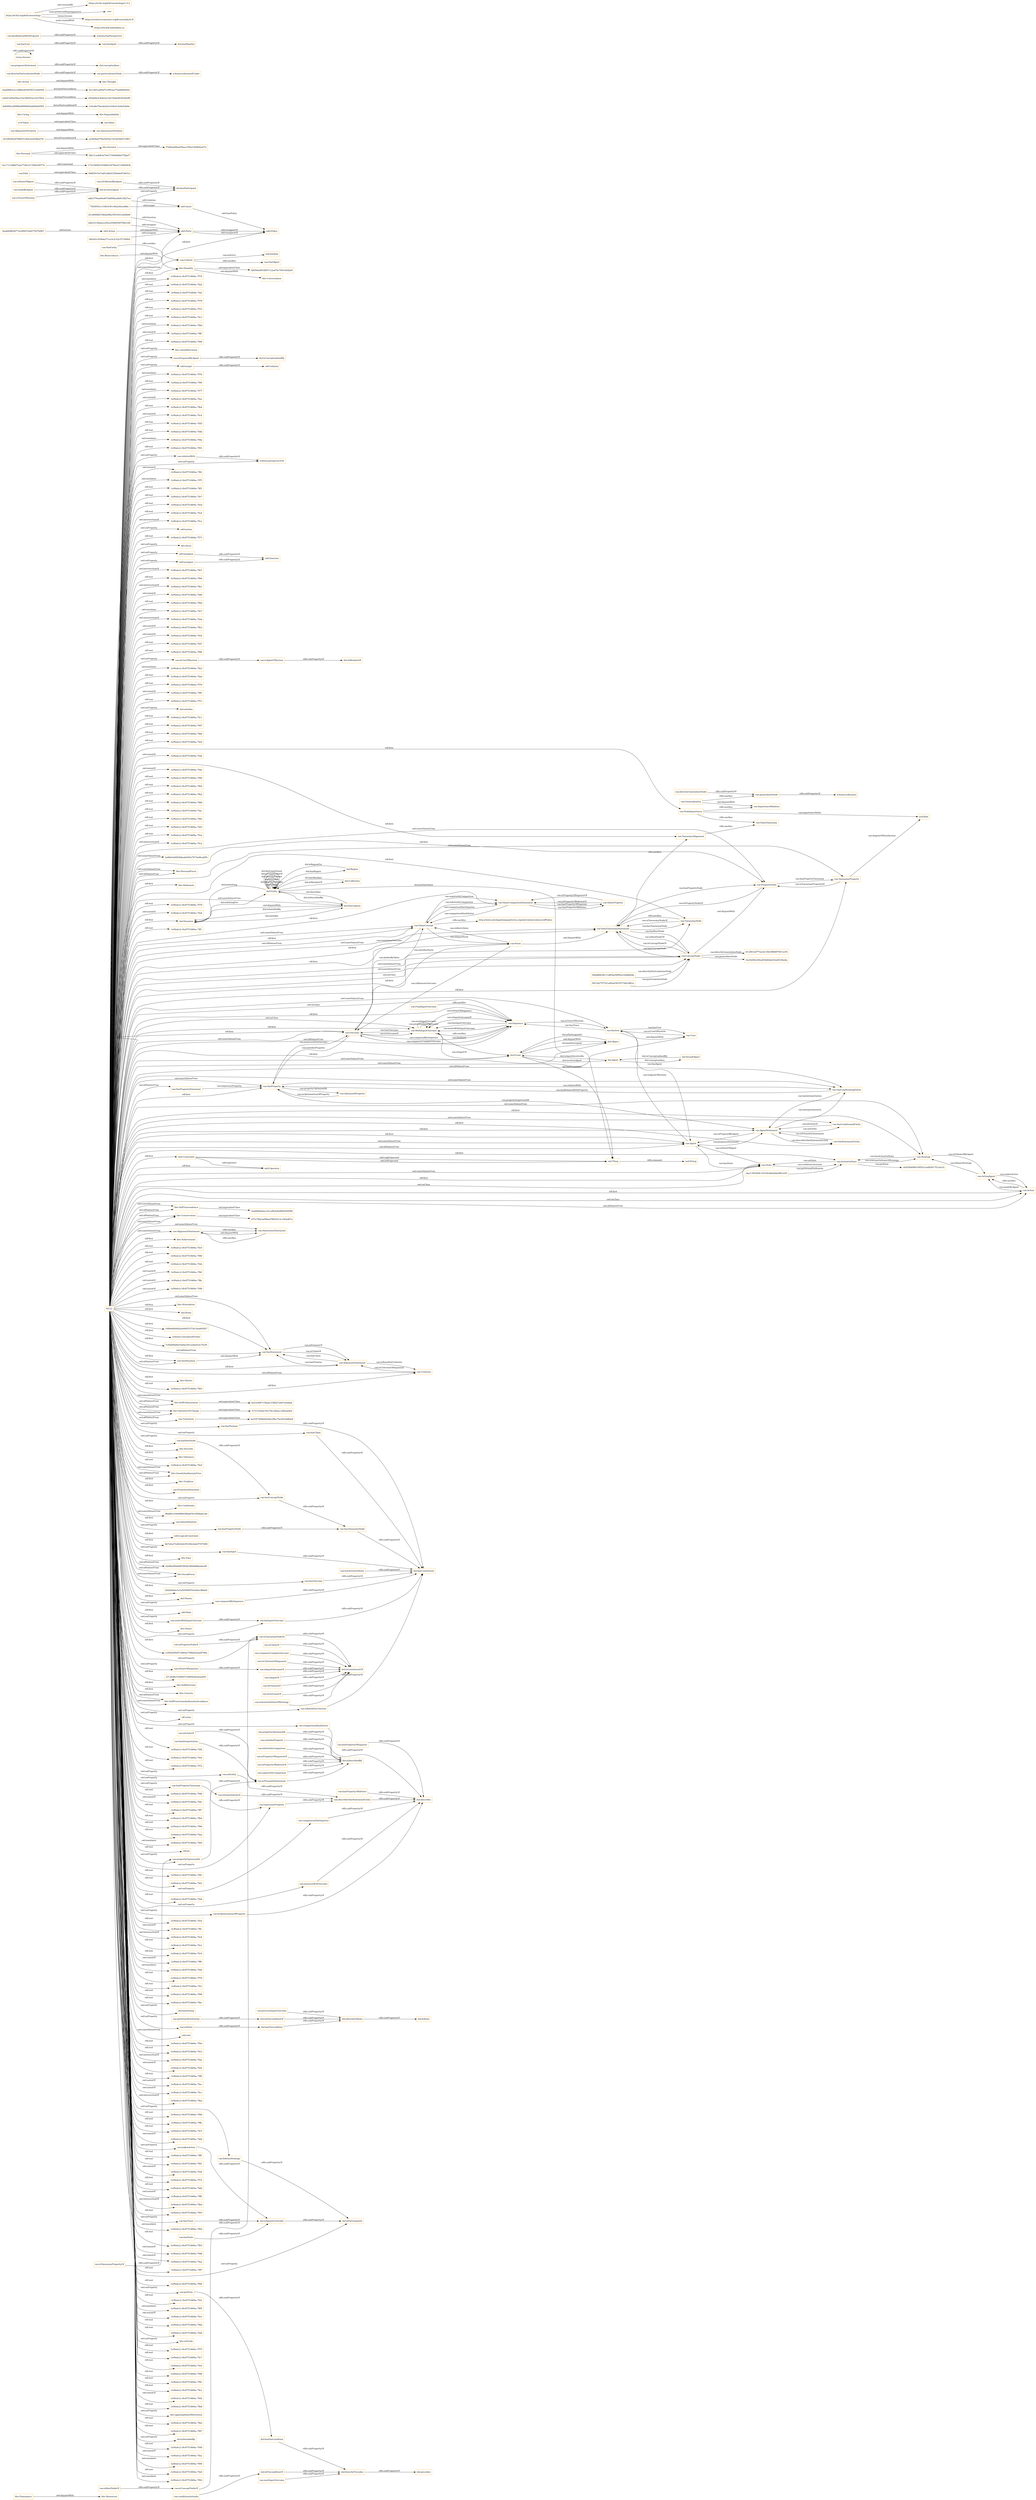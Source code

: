 digraph ar2dtool_diagram { 
rankdir=LR;
size="1501"
node [shape = rectangle, color="orange"]; "bhv:Dominance" "dul:Situation" "odrl:Action" "vae:Path" "3a9b43e8493bbede945a7673e48ca856" "3a117c1d8b07a2e77db141706b30077b" "bhv:PersonalFocus" "bhv:Hedonism" "bhv:Societal" "vae:NodeImportance" "c6108540e97f6b9314bfe5a4598e47fc" "bhv:Universalism" "vae:AwarenessSituation" "ee5858a07f0e5f25ec7d1b03b6515f65" "vae:Value" "bhv:Achievement" "d1cd91eef77ea3213bb388d87401ce54" "odrl:Policy" "bhv:Stimulation" "dul:Norm" "vae:AlignmentSituation" "odrl:Operator" "f2b11ca4d63a7e6c7184dfd6fa752bd7" "vae:VaeProperty" "bhv:SelfTrascendence" "vae:Outcome" "c448edfa04b2ae0445337dc1baa602b7" "schema:ConceptualFrame" "vae:VaeEntity" "vae:MultiInputOutcome" "7cf5d95b681926bc591229a933c75cf9" "bhv:Conservation" "vae:AlignmentStatement" "bhv:Dependability" "dul:SocialObject" "bhv:Caring" "8a8489c2499ffa0899bf0d2d692b9505" "odrl:Asset" "f205d4a8934f07c12a470c7001d5d2e0" "bhv:Nature" "vae:Generalization" "90a886636c11d85ba59f95a1b9df60db" "vae:Context" "vae:ActionOnState" "vae:VaeStatement" "vae:TaxonomyProperty" "daa135fc604c193c9cb8e626a0f61d30" "bhv:Security" "vae:ConceptNode" "dul:Object" "bhv:Tolerance" "vae:System" "adbc579aa94e6674d006ae4b812827ea" "bhv:Humility" "odrl:Party" "569f3915e7adf126bd3350a6e87d031e" "vae:Norm" "bhv:GrowthAndAnxietyFree" "vae:User" "173c30094183666c5470bc611966683b" "vae:Sequence" "b4d43200ef56a216c580452e1b27f9cd" "vae:AgentStatement" "vae:VaeConditionedEntity" "d45b68e43bb02a32b74d6ef838394dfb" "bhv:Tradition" "dul:Event" "vae:PromotionDemotion" "dul:Agent" "fa21873696d9246a39bc70a5919d8be8" "0ea669802677ac00947ebf27547f2467" "vae:ValueTaxonomyStatement" "vae:TaxonomyAlignment" "581542757521a85a03910573df1df61e" "bhv:SelfEnhancement" "vae:Strategy" "vae:Agent" "bhv:Benevolence" "vae:FinalInputOutcome" "vae:VaeSituation" "bhv:Conformity" "vae:Action" "bhv:Resources" "dul:Collection" "86d80c1044988038fabf341d56bab1dd" "vae:AwarenessStatement" "vae:ValueDefinition" "bhv:OpennessToChange" "5e1c6f1a2f02f7e3993a275e008b092e" "e57e7fbb3a09bed7fb935c3c1002d67a" "vae:ActingAgent" "6e53c8f47156a6c33f6f27a907a028a6" "odrl:LogicalConstraint" "4aa689b3ce12888c6b5655b7ccb495f4" "vae:ValueConcept" "34d3d1c039ab271ca3c2c52c57c5bf44" "vae:PropertyNode" "vae:ValueProperty" "4b7a5a37e463e9c95109c4da97557698" "vae:ValueComparisonStatement" "vae:VaeStatementEntity" "vae:Criterion" "bhv:Thought" "vae:Transition" "vae:State" "dul:Entity" "bhv:Face" "vae:VaeConditioningEntity" "vae:TaxonomyNode" "d2dfba0f4dbf8390d61869db8ba4ee40" "vae:VaePropertyStatement" "1efca8e7bfcaba5a1d34eb14e8a52b0e" "f7bf6aef06a03fbea195b33b9692e072" "bhv:SocialFocus" "f242b8a6e3e3a50508055c620ec96bdd" "odrl:Constraint" "vae:OptimizedProperty" "dul:Theory" "dul:Region" "dul:Description" "d1cd0068a7dbd208fa3561601a928b8f" "32c9209cd3fee654d0ddc63a4810be6a" "d293315b4ea1ef5a1b506f3097962106" "bhv:Action" "c6205b690b19f503c3adb5617f1cba1b" "7f2f4f45cc318fe5c81cf0a24facd68a" "vcvf:Value" "odrl:Rule" "bhv:Power" "vae:ImportanceRelation" "bhv:Personal" "ccd592950d7c4802e758b0d3aafd798a" "7c7a7d30dc55a74fc30bee128f2a6fa9" "a7c3fef6c53d8447c0fd920dcbeaa091" "3aa606fdabec1b1a482efbd6844d5098" "vae:ArgumentStatement" "bhv:SelfDirection" "bhv:Concern" "bhv:SelfProtectionAndAnxietyAvoidance" ; /*classes style*/
	"bhv:Action" -> "bhv:Thought" [ label = "owl:disjointWith" ];
	"vae:particularizesNode" -> "schema:subsumedUnder" [ label = "rdfs:subPropertyOf" ];
	"vae:hasConceptNode" -> "vae:hasTaxonomyNode" [ label = "rdfs:subPropertyOf" ];
	"vae:ConceptNode" -> "vae:PropertyNode" [ label = "owl:disjointWith" ];
	"vae:isTaxonomyNodeOf" -> "dul:isConstituentOf" [ label = "rdfs:subPropertyOf" ];
	"vae:proposesStatement" -> "dul:conceptualizes" [ label = "rdfs:subPropertyOf" ];
	"vae:previousInputOutcome" -> "dul:directlyFollows" [ label = "rdfs:subPropertyOf" ];
	"vae:hasTaxonomyNode" -> "dul:hasConstituent" [ label = "rdfs:subPropertyOf" ];
	"vae:nextInputOutcome" -> "dul:directlyPrecedes" [ label = "rdfs:subPropertyOf" ];
	"vae:VaeSituation" -> "vae:VaeStatement" [ label = "owl:disjointWith" ];
	"vae:comparisonHasInferior" -> "dul:describes" [ label = "rdfs:subPropertyOf" ];
	"vae:hasTrace" -> "dul:isAgentInvolvedIn" [ label = "rdfs:subPropertyOf" ];
	"vae:Path" -> "569f3915e7adf126bd3350a6e87d031e" [ label = "owl:equivalentClass" ];
	"vae:isInputOf" -> "dul:isConstituentOf" [ label = "rdfs:subPropertyOf" ];
	"dul:involvesAgent" -> "dul:hasParticipant" [ label = "rdfs:subPropertyOf" ];
	"terms:license" -> "terms:license" [ label = "rdfs:subPropertyOf" ];
	"dul:isAgentInvolvedIn" -> "dul:isParticipantIn" [ label = "rdfs:subPropertyOf" ];
	"bhv:SelfTrascendence" -> "3aa606fdabec1b1a482efbd6844d5098" [ label = "owl:equivalentClass" ];
	"vae:describesVaeStatementEntity" -> "dul:describes" [ label = "rdfs:subPropertyOf" ];
	"vae:hasPropertyTaxonomy" -> "vae:expressesProperty" [ label = "rdfs:subPropertyOf" ];
	"dul:Event" -> "dul:Object" [ label = "owl:disjointWith" ];
	"vae:isPremiseOf" -> "dul:isConstituentOf" [ label = "rdfs:subPropertyOf" ];
	"vae:interpretationOn" -> "vae:describesVaeStatementEntity" [ label = "rdfs:subPropertyOf" ];
	"dul:Description" -> "dul:Situation" [ label = "owl:disjointWith" ];
	"odrl:Action" -> "odrl:Party" [ label = "owl:disjointWith" ];
	"vae:madeByAgent" -> "dul:involvesAgent" [ label = "rdfs:subPropertyOf" ];
	"dul:isPreconditionOf" -> "dul:directlyPrecedes" [ label = "rdfs:subPropertyOf" ];
	"vae:isOutcomeOf" -> "dul:isConstituentOf" [ label = "rdfs:subPropertyOf" ];
	"vae:isPresentInStatement" -> "dul:isDescribedBy" [ label = "rdfs:subPropertyOf" ];
	"vae:hasInput" -> "dul:hasConstituent" [ label = "rdfs:subPropertyOf" ];
	"bhv:Personal" -> "bhv:Societal" [ label = "owl:disjointWith" ];
	"bhv:Personal" -> "f2b11ca4d63a7e6c7184dfd6fa752bd7" [ label = "owl:equivalentClass" ];
	"vae:hasUser" -> "vae:hasAgent" [ label = "rdfs:subPropertyOf" ];
	"vae:onState" -> "dul:hasPrecondition" [ label = "rdfs:subPropertyOf" ];
	"vae:hasActionOnState" -> "dul:hasConstituent" [ label = "rdfs:subPropertyOf" ];
	"vae:hasPropertyNode" -> "vae:hasTaxonomyNode" [ label = "rdfs:subPropertyOf" ];
	"dul:hasPrecondition" -> "dul:directlyFollows" [ label = "rdfs:subPropertyOf" ];
	"vae:hasPropertyOfSuperior" -> "dul:describes" [ label = "rdfs:subPropertyOf" ];
	"bhv:Conservation" -> "e57e7fbb3a09bed7fb935c3c1002d67a" [ label = "owl:equivalentClass" ];
	"vae:isPropertyNodeOf" -> "vae:isTaxonomyNodeOf" [ label = "rdfs:subPropertyOf" ];
	"bhv:Societal" -> "f7bf6aef06a03fbea195b33b9692e072" [ label = "owl:equivalentClass" ];
	"vae:Transition" -> "fa21873696d9246a39bc70a5919d8be8" [ label = "owl:equivalentClass" ];
	"vae:comparisonHasSuperior" -> "dul:describes" [ label = "rdfs:subPropertyOf" ];
	"vae:hasOutcome" -> "dul:hasConstituent" [ label = "rdfs:subPropertyOf" ];
	"vae:Norm" -> "vae:ValueTaxonomyStatement" [ label = "owl:disjointWith" ];
	"vae:isProposedByAgent" -> "dul:isConceptualizedBy" [ label = "rdfs:subPropertyOf" ];
	"bhv:Dominance" -> "bhv:Resources" [ label = "owl:disjointWith" ];
	"vae:isEntityOf" -> "vae:isPresentInStatement" [ label = "rdfs:subPropertyOf" ];
	"vae:MultiInputOutcome" -> "vae:Sequence" [ label = "rdfs:seeAlso" ];
	"vae:propertyExpressedAt" -> "vae:isPresentInStatement" [ label = "rdfs:subPropertyOf" ];
	"vae:hasState" -> "dul:isAgentInvolvedIn" [ label = "rdfs:subPropertyOf" ];
	"vae:AwarenessStatement" -> "vae:AlignmentStatement" [ label = "rdfs:seeAlso" ];
	"vae:isConceptNodeOf" -> "vae:isTaxonomyNodeOf" [ label = "rdfs:subPropertyOf" ];
	"bhv:Caring" -> "bhv:Dependability" [ label = "owl:disjointWith" ];
	"vae:hasRootNode" -> "vae:hasConceptNode" [ label = "rdfs:subPropertyOf" ];
	"vae:isAgentOfSystem" -> "dul:isMemberOf" [ label = "rdfs:subPropertyOf" ];
	"vae:ValueConcept" -> "http://www.ontologydesignpatterns.org/ont/values/valuecore#Value" [ label = "rdfs:seeAlso" ];
	"vae:isInputOutcomeOf" -> "dul:isConstituentOf" [ label = "rdfs:subPropertyOf" ];
	"vae:isTaxonomyPropertyOf" -> "vae:propertyExpressedAt" [ label = "rdfs:subPropertyOf" ];
	"vae:directlyParticularizesNode" -> "vae:particularizesNode" [ label = "rdfs:subPropertyOf" ];
	"vae:isRootNodeOf" -> "vae:isConceptNodeOf" [ label = "rdfs:subPropertyOf" ];
	"vae:expressesProperty" -> "vae:describesVaeStatementEntity" [ label = "rdfs:subPropertyOf" ];
	"vae:hasAgent" -> "dul:hasMember" [ label = "rdfs:subPropertyOf" ];
	"vae:isFollowedByAgent" -> "dul:hasParticipant" [ label = "rdfs:subPropertyOf" ];
	"vae:hasRelationWithProperty" -> "schema:hasPerspective" [ label = "rdfs:subPropertyOf" ];
	"vae:measuredOnOutcome" -> "dul:describes" [ label = "rdfs:subPropertyOf" ];
	"vae:perform" -> "dul:hasPostcondition" [ label = "rdfs:subPropertyOf" ];
	"vcvf:Value" -> "vae:Value" [ label = "owl:equivalentClass" ];
	"vae:isTraceOfSystem" -> "dul:involvesAgent" [ label = "rdfs:subPropertyOf" ];
	"vae:directlyGeneralizesNode" -> "vae:generalizesNode" [ label = "rdfs:subPropertyOf" ];
	"vae:conditionsActionIn" -> "dul:isPreconditionOf" [ label = "rdfs:subPropertyOf" ];
	"vae:superiorInComparison" -> "dul:isDescribedBy" [ label = "rdfs:subPropertyOf" ];
	"vae:System" -> "vae:User" [ label = "owl:disjointWith" ];
	"vae:ValueTaxonomyStatement" -> "vae:TaxonomyAlignment" [ label = "rdfs:seeAlso" ];
	"vae:TaxonomyNode" -> "vae:ValueTaxonomyStatement" [ label = "rdfs:seeAlso" ];
	"vae:followsStrategy" -> "dul:isParticipantIn" [ label = "rdfs:subPropertyOf" ];
	"vae:hasPropertyOfInferior" -> "dul:describes" [ label = "rdfs:subPropertyOf" ];
	"vae:composedBySequence" -> "dul:hasConstituent" [ label = "rdfs:subPropertyOf" ];
	"vae:AlignmentSituation" -> "vae:AwarenessSituation" [ label = "owl:disjointWith" ];
	"https://w3id.org/def/vaeontology" -> "https://w3id.org/def/vaeontology/1.0.2" [ label = "owl:versionIRI" ];
	"https://w3id.org/def/vaeontology" -> "vae:" [ label = "vann:preferredNamespaceUri" ];
	"https://w3id.org/def/vaeontology" -> "https://creativecommons.org/licenses/by/4.0/" [ label = "terms:license" ];
	"https://w3id.org/def/vaeontology" -> "https://chowlk.linkeddata.es" [ label = "mod:createdWith" ];
	"vae:isActionOnStateOfStrategy" -> "dul:isConstituentOf" [ label = "rdfs:subPropertyOf" ];
	"vae:startsWithInputOutcome" -> "vae:hasInputOutcome" [ label = "rdfs:subPropertyOf" ];
	"vae:isOptimizationOfProperty" -> "dul:describes" [ label = "rdfs:subPropertyOf" ];
	"vae:propertyOptimizedAt" -> "dul:isDescribedBy" [ label = "rdfs:subPropertyOf" ];
	"bhv:Humility" -> "bhv:Universalism" [ label = "owl:disjointWith" ];
	"bhv:Humility" -> "f205d4a8934f07c12a470c7001d5d2e0" [ label = "owl:equivalentClass" ];
	"vae:FinalInputOutcome" -> "vae:Sequence" [ label = "rdfs:seeAlso" ];
	"odrl:target" -> "odrl:relation" [ label = "rdfs:subPropertyOf" ];
	"bhv:SelfEnhancement" -> "6e53c8f47156a6c33f6f27a907a028a6" [ label = "owl:equivalentClass" ];
	"dul:directlyPrecedes" -> "dul:precedes" [ label = "rdfs:subPropertyOf" ];
	"vae:makesAction" -> "dul:isAgentInvolvedIn" [ label = "rdfs:subPropertyOf" ];
	"vae:satisfiesProperty" -> "dul:isDescribedBy" [ label = "rdfs:subPropertyOf" ];
	"vae:TaxonomyAlignment" -> "vae:ValueTaxonomy" [ label = "rdfs:seeAlso" ];
	"vae:relationWith" -> "schema:perspectiveOn" [ label = "rdfs:subPropertyOf" ];
	"vae:NodeImportance" -> "vae:ValueTaxonomy" [ label = "rdfs:seeAlso" ];
	"vae:NodeImportance" -> "vae:ImportanceRelation" [ label = "rdfs:seeAlso" ];
	"vae:Action" -> "vae:ActingAgent" [ label = "rdfs:seeAlso" ];
	"vae:inferiorInComparison" -> "dul:isDescribedBy" [ label = "rdfs:subPropertyOf" ];
	"vae:VaeEntity" -> "vae:Context" [ label = "rdfs:seeAlso" ];
	"vae:isClaimOf" -> "dul:isConstituentOf" [ label = "rdfs:subPropertyOf" ];
	"vae:hasInputOutcome" -> "dul:hasConstituent" [ label = "rdfs:subPropertyOf" ];
	"vae:isPropertyOfSuperiorOf" -> "dul:isDescribedBy" [ label = "rdfs:subPropertyOf" ];
	"vae:isStateOfAgent" -> "dul:involvesAgent" [ label = "rdfs:subPropertyOf" ];
	"vae:Generalization" -> "vae:generalizesNode" [ label = "rdfs:seeAlso" ];
	"vae:Generalization" -> "vae:ImportanceRelation" [ label = "owl:disjointWith" ];
	"vae:Context" -> "vae:VaeObject" [ label = "rdfs:seeAlso" ];
	"NULL" -> "-3cf0a4c2:18c8751869a:-7f9b" [ label = "rdf:rest" ];
	"NULL" -> "-3cf0a4c2:18c8751869a:-7fdc" [ label = "owl:unionOf" ];
	"NULL" -> "vae:hasConceptNode" [ label = "owl:onProperty" ];
	"NULL" -> "-3cf0a4c2:18c8751869a:-7ff7" [ label = "rdf:rest" ];
	"NULL" -> "-3cf0a4c2:18c8751869a:-7fb0" [ label = "rdf:rest" ];
	"NULL" -> "bhv:PersonalFocus" [ label = "owl:someValuesFrom" ];
	"NULL" -> "-3cf0a4c2:18c8751869a:-7f86" [ label = "rdf:rest" ];
	"NULL" -> "bhv:Hedonism" [ label = "rdf:first" ];
	"NULL" -> "-3cf0a4c2:18c8751869a:-7faa" [ label = "rdf:rest" ];
	"NULL" -> "-3cf0a4c2:18c8751869a:-7f95" [ label = "owl:members" ];
	"NULL" -> "bhv:Conservation" [ label = "owl:allValuesFrom" ];
	"NULL" -> "rdf:nil" [ label = "rdf:rest" ];
	"NULL" -> "-3cf0a4c2:18c8751869a:-7f8c" [ label = "rdf:rest" ];
	"NULL" -> "-3cf0a4c2:18c8751869a:-7fd1" [ label = "rdf:rest" ];
	"NULL" -> "vae:VaeConditioningEntity" [ label = "owl:someValuesFrom" ];
	"NULL" -> "-3cf0a4c2:18c8751869a:-7fa8" [ label = "rdf:rest" ];
	"NULL" -> "-3cf0a4c2:18c8751869a:-7fcb" [ label = "rdf:rest" ];
	"NULL" -> "vae:isBasedOnCriterion" [ label = "owl:onProperty" ];
	"NULL" -> "d2dfba0f4dbf8390d61869db8ba4ee40" [ label = "owl:allValuesFrom" ];
	"NULL" -> "-3cf0a4c2:18c8751869a:-7ffc" [ label = "owl:unionOf" ];
	"NULL" -> "-3cf0a4c2:18c8751869a:-7fc8" [ label = "owl:intersectionOf" ];
	"NULL" -> "-3cf0a4c2:18c8751869a:-7fa1" [ label = "rdf:rest" ];
	"NULL" -> "vae:isTaxonomyNodeOf" [ label = "owl:onProperty" ];
	"NULL" -> "vae:interpretationOn" [ label = "owl:onProperty" ];
	"NULL" -> "vae:ConceptNode" [ label = "rdf:first" ];
	"NULL" -> "vae:PropertyNode" [ label = "rdf:first" ];
	"NULL" -> "-3cf0a4c2:18c8751869a:-7fc9" [ label = "rdf:rest" ];
	"NULL" -> "-3cf0a4c2:18c8751869a:-7ff6" [ label = "owl:unionOf" ];
	"NULL" -> "-3cf0a4c2:18c8751869a:-7fa0" [ label = "owl:members" ];
	"NULL" -> "-3cf0a4c2:18c8751869a:-7f7d" [ label = "rdf:rest" ];
	"NULL" -> "odrl:assignee" [ label = "owl:onProperty" ];
	"NULL" -> "-3cf0a4c2:18c8751869a:-7fcf" [ label = "rdf:rest" ];
	"NULL" -> "vae:ConceptNode" [ label = "owl:someValuesFrom" ];
	"NULL" -> "-3cf0a4c2:18c8751869a:-7f98" [ label = "rdf:rest" ];
	"NULL" -> "-3cf0a4c2:18c8751869a:-7fbc" [ label = "rdf:rest" ];
	"NULL" -> "vae:expressesProperty" [ label = "owl:onProperty" ];
	"NULL" -> "vae:VaeSituation" [ label = "owl:allValuesFrom" ];
	"NULL" -> "dul:hasSetting" [ label = "owl:onProperty" ];
	"NULL" -> "bhv:SelfTrascendence" [ label = "owl:someValuesFrom" ];
	"NULL" -> "owl:real" [ label = "owl:someValuesFrom" ];
	"NULL" -> "-3cf0a4c2:18c8751869a:-7f9e" [ label = "rdf:rest" ];
	"NULL" -> "-3cf0a4c2:18c8751869a:-7fe3" [ label = "rdf:rest" ];
	"NULL" -> "odrl:LogicalConstraint" [ label = "rdf:first" ];
	"NULL" -> "-3cf0a4c2:18c8751869a:-7fae" [ label = "owl:intersectionOf" ];
	"NULL" -> "vae:onEntity" [ label = "owl:onProperty" ];
	"NULL" -> "vae:VaeConditioningEntity" [ label = "owl:allValuesFrom" ];
	"NULL" -> "-3cf0a4c2:18c8751869a:-7fe0" [ label = "owl:unionOf" ];
	"NULL" -> "vae:TaxonomyNode" [ label = "rdf:first" ];
	"NULL" -> "vae:comparisonHasInferior" [ label = "owl:onProperty" ];
	"NULL" -> "-3cf0a4c2:18c8751869a:-7f8f" [ label = "rdf:rest" ];
	"NULL" -> "-3cf0a4c2:18c8751869a:-7fec" [ label = "owl:unionOf" ];
	"NULL" -> "vae:isUserOfSystem" [ label = "owl:onProperty" ];
	"NULL" -> "-3cf0a4c2:18c8751869a:-7fcc" [ label = "owl:unionOf" ];
	"NULL" -> "vae:ActionOnState" [ label = "rdf:first" ];
	"NULL" -> "-3cf0a4c2:18c8751869a:-7fba" [ label = "owl:intersectionOf" ];
	"NULL" -> "vae:VaeStatement" [ label = "owl:someValuesFrom" ];
	"NULL" -> "vae:Criterion" [ label = "owl:allValuesFrom" ];
	"NULL" -> "f242b8a6e3e3a50508055c620ec96bdd" [ label = "rdf:first" ];
	"NULL" -> "-3cf0a4c2:18c8751869a:-7f90" [ label = "rdf:rest" ];
	"NULL" -> "bhv:GrowthAndAnxietyFree" [ label = "owl:someValuesFrom" ];
	"NULL" -> "vae:Strategy" [ label = "owl:someValuesFrom" ];
	"NULL" -> "-3cf0a4c2:18c8751869a:-7ffb" [ label = "rdf:rest" ];
	"NULL" -> "vae:ConceptNode" [ label = "owl:onClass" ];
	"NULL" -> "vae:Action" [ label = "rdf:first" ];
	"NULL" -> "vae:hasOutcome" [ label = "owl:onProperty" ];
	"NULL" -> "-3cf0a4c2:18c8751869a:-7fc5" [ label = "rdf:rest" ];
	"NULL" -> "7cf5d95b681926bc591229a933c75cf9" [ label = "rdf:first" ];
	"NULL" -> "-3cf0a4c2:18c8751869a:-7fd4" [ label = "owl:unionOf" ];
	"NULL" -> "-3cf0a4c2:18c8751869a:-7ff9" [ label = "rdf:rest" ];
	"NULL" -> "-3cf0a4c2:18c8751869a:-7f81" [ label = "rdf:rest" ];
	"NULL" -> "-3cf0a4c2:18c8751869a:-7fe8" [ label = "owl:unionOf" ];
	"NULL" -> "vae:AwarenessStatement" [ label = "owl:someValuesFrom" ];
	"NULL" -> "vae:startsWithInputOutcome" [ label = "owl:onProperty" ];
	"NULL" -> "-3cf0a4c2:18c8751869a:-7f72" [ label = "rdf:rest" ];
	"NULL" -> "-3cf0a4c2:18c8751869a:-7fdd" [ label = "rdf:rest" ];
	"NULL" -> "-3cf0a4c2:18c8751869a:-7ff8" [ label = "owl:unionOf" ];
	"NULL" -> "-3cf0a4c2:18c8751869a:-7fbd" [ label = "owl:intersectionOf" ];
	"NULL" -> "odrl:Operator" [ label = "rdf:first" ];
	"NULL" -> "vae:Agent" [ label = "owl:someValuesFrom" ];
	"NULL" -> "vae:isStartOfSequence" [ label = "owl:onProperty" ];
	"NULL" -> "bhv:Tradition" [ label = "rdf:first" ];
	"NULL" -> "-3cf0a4c2:18c8751869a:-7f93" [ label = "rdf:rest" ];
	"NULL" -> "vae:hasInput" [ label = "owl:onProperty" ];
	"NULL" -> "-3cf0a4c2:18c8751869a:-7f82" [ label = "owl:members" ];
	"NULL" -> "vae:Sequence" [ label = "owl:onClass" ];
	"NULL" -> "vae:hasRootNode" [ label = "owl:onProperty" ];
	"NULL" -> "vae:NodeImportance" [ label = "rdf:first" ];
	"NULL" -> "c448edfa04b2ae0445337dc1baa602b7" [ label = "rdf:first" ];
	"NULL" -> "vae:VaeConditionedEntity" [ label = "owl:someValuesFrom" ];
	"NULL" -> "-3cf0a4c2:18c8751869a:-7fb5" [ label = "rdf:rest" ];
	"NULL" -> "-3cf0a4c2:18c8751869a:-7fd8" [ label = "owl:unionOf" ];
	"NULL" -> "bhv:SelfEnhancement" [ label = "owl:someValuesFrom" ];
	"NULL" -> "-3cf0a4c2:18c8751869a:-7fe2" [ label = "owl:unionOf" ];
	"NULL" -> "-3cf0a4c2:18c8751869a:-7ff5" [ label = "rdf:rest" ];
	"NULL" -> "bhv:GrowthAndAnxietyFree" [ label = "owl:allValuesFrom" ];
	"NULL" -> "vae:Outcome" [ label = "owl:someValuesFrom" ];
	"NULL" -> "vae:hasInputOutcome" [ label = "owl:onProperty" ];
	"NULL" -> "bhv:SelfDirection" [ label = "rdf:first" ];
	"NULL" -> "-3cf0a4c2:18c8751869a:-7f84" [ label = "rdf:rest" ];
	"NULL" -> "vae:TaxonomyProperty" [ label = "owl:someValuesFrom" ];
	"NULL" -> "dul:Theory" [ label = "rdf:first" ];
	"NULL" -> "-3cf0a4c2:18c8751869a:-7fef" [ label = "rdf:rest" ];
	"NULL" -> "dul:Event" [ label = "rdf:first" ];
	"NULL" -> "-3cf0a4c2:18c8751869a:-7f85" [ label = "owl:members" ];
	"NULL" -> "-3cf0a4c2:18c8751869a:-7fce" [ label = "owl:unionOf" ];
	"NULL" -> "-3cf0a4c2:18c8751869a:-7f8a" [ label = "rdf:rest" ];
	"NULL" -> "-3cf0a4c2:18c8751869a:-7fa6" [ label = "rdf:rest" ];
	"NULL" -> "vae:ArgumentStatement" [ label = "rdf:first" ];
	"NULL" -> "bhv:attitude" [ label = "owl:onProperty" ];
	"NULL" -> "vae:Norm" [ label = "rdf:first" ];
	"NULL" -> "schema:perspectiveOn" [ label = "owl:onProperty" ];
	"NULL" -> "-3cf0a4c2:18c8751869a:-7f75" [ label = "rdf:rest" ];
	"NULL" -> "-3cf0a4c2:18c8751869a:-7fc7" [ label = "rdf:rest" ];
	"NULL" -> "vae:VaeProperty" [ label = "rdf:first" ];
	"NULL" -> "-3cf0a4c2:18c8751869a:-7fc0" [ label = "rdf:rest" ];
	"NULL" -> "-3cf0a4c2:18c8751869a:-7f96" [ label = "rdf:rest" ];
	"NULL" -> "-3cf0a4c2:18c8751869a:-7f9c" [ label = "rdf:rest" ];
	"NULL" -> "-3cf0a4c2:18c8751869a:-7fe1" [ label = "rdf:rest" ];
	"NULL" -> "-3cf0a4c2:18c8751869a:-7fd2" [ label = "owl:unionOf" ];
	"NULL" -> "ccd592950d7c4802e758b0d3aafd798a" [ label = "rdf:first" ];
	"NULL" -> "-3cf0a4c2:18c8751869a:-7fb8" [ label = "rdf:rest" ];
	"NULL" -> "bhv:opposingValueMotivation" [ label = "owl:onProperty" ];
	"NULL" -> "bhv:Humility" [ label = "rdf:first" ];
	"NULL" -> "-3cf0a4c2:18c8751869a:-7fbe" [ label = "rdf:rest" ];
	"NULL" -> "-3cf0a4c2:18c8751869a:-7f87" [ label = "rdf:rest" ];
	"NULL" -> "dul:isSatisfiedBy" [ label = "owl:onProperty" ];
	"NULL" -> "-3cf0a4c2:18c8751869a:-7fd9" [ label = "rdf:rest" ];
	"NULL" -> "vae:TaxonomyProperty" [ label = "rdf:first" ];
	"NULL" -> "-3cf0a4c2:18c8751869a:-7fea" [ label = "owl:unionOf" ];
	"NULL" -> "-3cf0a4c2:18c8751869a:-7f89" [ label = "owl:members" ];
	"NULL" -> "-3cf0a4c2:18c8751869a:-7fa9" [ label = "rdf:rest" ];
	"NULL" -> "vae:State" [ label = "owl:onClass" ];
	"NULL" -> "-3cf0a4c2:18c8751869a:-7f92" [ label = "owl:members" ];
	"NULL" -> "-3cf0a4c2:18c8751869a:-7f74" [ label = "owl:members" ];
	"NULL" -> "-3cf0a4c2:18c8751869a:-7fa2" [ label = "rdf:rest" ];
	"NULL" -> "-3cf0a4c2:18c8751869a:-7faf" [ label = "rdf:rest" ];
	"NULL" -> "-3cf0a4c2:18c8751869a:-7f78" [ label = "rdf:rest" ];
	"NULL" -> "bhv:OpennessToChange" [ label = "owl:allValuesFrom" ];
	"NULL" -> "vae:VaeStatement" [ label = "rdf:first" ];
	"NULL" -> "-3cf0a4c2:18c8751869a:-7f7e" [ label = "rdf:rest" ];
	"NULL" -> "vae:VaeSituation" [ label = "rdf:first" ];
	"NULL" -> "-3cf0a4c2:18c8751869a:-7fc3" [ label = "rdf:rest" ];
	"NULL" -> "-3cf0a4c2:18c8751869a:-7f8d" [ label = "owl:members" ];
	"NULL" -> "-3cf0a4c2:18c8751869a:-7ff0" [ label = "owl:unionOf" ];
	"NULL" -> "-3cf0a4c2:18c8751869a:-7f99" [ label = "rdf:rest" ];
	"NULL" -> "bhv:valueMotivation" [ label = "owl:onProperty" ];
	"NULL" -> "-3cf0a4c2:18c8751869a:-7f7b" [ label = "owl:members" ];
	"NULL" -> "vae:relationWith" [ label = "owl:onProperty" ];
	"NULL" -> "4b7a5a37e463e9c95109c4da97557698" [ label = "rdf:first" ];
	"NULL" -> "-3cf0a4c2:18c8751869a:-7f9f" [ label = "rdf:rest" ];
	"NULL" -> "bhv:Stimulation" [ label = "rdf:first" ];
	"NULL" -> "-3cf0a4c2:18c8751869a:-7f77" [ label = "owl:members" ];
	"NULL" -> "-3cf0a4c2:18c8751869a:-7fee" [ label = "owl:unionOf" ];
	"NULL" -> "odrl:Constraint" [ label = "rdf:first" ];
	"NULL" -> "vae:Action" [ label = "owl:onClass" ];
	"NULL" -> "-3cf0a4c2:18c8751869a:-7fb4" [ label = "rdf:rest" ];
	"NULL" -> "odrl:target" [ label = "owl:onProperty" ];
	"NULL" -> "-3cf0a4c2:18c8751869a:-7fc4" [ label = "owl:unionOf" ];
	"NULL" -> "vae:Transition" [ label = "owl:allValuesFrom" ];
	"NULL" -> "-3cf0a4c2:18c8751869a:-7fd5" [ label = "rdf:rest" ];
	"NULL" -> "-3cf0a4c2:18c8751869a:-7fdb" [ label = "rdf:rest" ];
	"NULL" -> "-3cf0a4c2:18c8751869a:-7f9a" [ label = "owl:members" ];
	"NULL" -> "vae:makesAction" [ label = "owl:onProperty" ];
	"NULL" -> "dul:Object" [ label = "owl:someValuesFrom" ];
	"NULL" -> "vae:onState" [ label = "owl:onProperty" ];
	"NULL" -> "dul:isParticipantIn" [ label = "owl:onProperty" ];
	"NULL" -> "vae:VaeProperty" [ label = "owl:someValuesFrom" ];
	"NULL" -> "bhv:SelfProtectionAndAnxietyAvoidance" [ label = "owl:someValuesFrom" ];
	"NULL" -> "vae:Agent" [ label = "owl:allValuesFrom" ];
	"NULL" -> "-3cf0a4c2:18c8751869a:-7f91" [ label = "rdf:rest" ];
	"NULL" -> "-3cf0a4c2:18c8751869a:-7ff2" [ label = "owl:unionOf" ];
	"NULL" -> "vae:PropertyNode" [ label = "owl:someValuesFrom" ];
	"NULL" -> "dul:Situation" [ label = "rdf:first" ];
	"NULL" -> "-3cf0a4c2:18c8751869a:-7f7f" [ label = "owl:members" ];
	"NULL" -> "-3cf0a4c2:18c8751869a:-7ff3" [ label = "rdf:rest" ];
	"NULL" -> "-3cf0a4c2:18c8751869a:-7fe7" [ label = "rdf:rest" ];
	"NULL" -> "bhv:SelfEnhancement" [ label = "owl:allValuesFrom" ];
	"NULL" -> "vae:hasPropertyNode" [ label = "owl:onProperty" ];
	"NULL" -> "-3cf0a4c2:18c8751869a:-7fed" [ label = "rdf:rest" ];
	"NULL" -> "dul:Description" [ label = "owl:someValuesFrom" ];
	"NULL" -> "bhv:Conservation" [ label = "owl:someValuesFrom" ];
	"NULL" -> "schema:ConceptualFrame" [ label = "rdf:first" ];
	"NULL" -> "bhv:PersonalFocus" [ label = "owl:allValuesFrom" ];
	"NULL" -> "-3cf0a4c2:18c8751869a:-7fa4" [ label = "rdf:rest" ];
	"NULL" -> "-3cf0a4c2:18c8751869a:-7fca" [ label = "owl:intersectionOf" ];
	"NULL" -> "vae:Strategy" [ label = "rdf:first" ];
	"NULL" -> "vae:Outcome" [ label = "rdf:first" ];
	"NULL" -> "odrl:action" [ label = "owl:onProperty" ];
	"NULL" -> "vae:isProposedByAgent" [ label = "owl:onProperty" ];
	"NULL" -> "-3cf0a4c2:18c8751869a:-7f73" [ label = "rdf:rest" ];
	"NULL" -> "bhv:focus" [ label = "owl:onProperty" ];
	"NULL" -> "-3cf0a4c2:18c8751869a:-7fb7" [ label = "owl:intersectionOf" ];
	"NULL" -> "-3cf0a4c2:18c8751869a:-7f94" [ label = "rdf:rest" ];
	"NULL" -> "-3cf0a4c2:18c8751869a:-7fb1" [ label = "owl:intersectionOf" ];
	"NULL" -> "vae:MultiInputOutcome" [ label = "rdf:first" ];
	"NULL" -> "-3cf0a4c2:18c8751869a:-7fd0" [ label = "owl:unionOf" ];
	"NULL" -> "-3cf0a4c2:18c8751869a:-7fb6" [ label = "rdf:rest" ];
	"NULL" -> "-3cf0a4c2:18c8751869a:-7fa7" [ label = "owl:members" ];
	"NULL" -> "-3cf0a4c2:18c8751869a:-7fab" [ label = "owl:intersectionOf" ];
	"NULL" -> "vae:ValueTaxonomyStatement" [ label = "owl:someValuesFrom" ];
	"NULL" -> "-3cf0a4c2:18c8751869a:-7fb3" [ label = "owl:unionOf" ];
	"NULL" -> "bhv:SelfProtectionAndAnxietyAvoidance" [ label = "owl:allValuesFrom" ];
	"NULL" -> "-3cf0a4c2:18c8751869a:-7fe4" [ label = "owl:unionOf" ];
	"NULL" -> "vae:ValueDefinition" [ label = "rdf:first" ];
	"NULL" -> "vae:TaxonomyAlignment" [ label = "rdf:first" ];
	"NULL" -> "-3cf0a4c2:18c8751869a:-7fd7" [ label = "rdf:rest" ];
	"NULL" -> "bhv:Security" [ label = "rdf:first" ];
	"NULL" -> "-3cf0a4c2:18c8751869a:-7f8b" [ label = "rdf:rest" ];
	"NULL" -> "vae:AgentStatement" [ label = "rdf:first" ];
	"NULL" -> "vae:propertyExpressedAt" [ label = "owl:onProperty" ];
	"NULL" -> "vae:AlignmentStatement" [ label = "owl:someValuesFrom" ];
	"NULL" -> "bhv:OpennessToChange" [ label = "owl:someValuesFrom" ];
	"NULL" -> "-3cf0a4c2:18c8751869a:-7fa3" [ label = "owl:members" ];
	"NULL" -> "dul:hasParticipant" [ label = "owl:onProperty" ];
	"NULL" -> "odrl:assigner" [ label = "owl:onProperty" ];
	"NULL" -> "-3cf0a4c2:18c8751869a:-7fad" [ label = "rdf:rest" ];
	"NULL" -> "bhv:SocialFocus" [ label = "owl:someValuesFrom" ];
	"NULL" -> "-3cf0a4c2:18c8751869a:-7f76" [ label = "rdf:rest" ];
	"NULL" -> "-3cf0a4c2:18c8751869a:-7ff4" [ label = "owl:unionOf" ];
	"NULL" -> "vae:ValueComparisonStatement" [ label = "rdf:first" ];
	"NULL" -> "-3cf0a4c2:18c8751869a:-7f7c" [ label = "rdf:rest" ];
	"NULL" -> "dul:satisfies" [ label = "owl:onProperty" ];
	"NULL" -> "-3cf0a4c2:18c8751869a:-7fc1" [ label = "rdf:rest" ];
	"NULL" -> "vae:VaePropertyStatement" [ label = "owl:allValuesFrom" ];
	"NULL" -> "-3cf0a4c2:18c8751869a:-7f97" [ label = "rdf:rest" ];
	"NULL" -> "odrl:Rule" [ label = "rdf:first" ];
	"NULL" -> "-3cf0a4c2:18c8751869a:-7fbb" [ label = "rdf:rest" ];
	"NULL" -> "-3cf0a4c2:18c8751869a:-7fe9" [ label = "rdf:rest" ];
	"NULL" -> "-3cf0a4c2:18c8751869a:-7fda" [ label = "owl:unionOf" ];
	"NULL" -> "3a9b43e8493bbede945a7673e48ca856" [ label = "owl:someValuesFrom" ];
	"NULL" -> "-3cf0a4c2:18c8751869a:-7f9d" [ label = "rdf:rest" ];
	"NULL" -> "bhv:SocialFocus" [ label = "owl:allValuesFrom" ];
	"NULL" -> "vae:ValueConcept" [ label = "owl:someValuesFrom" ];
	"NULL" -> "-3cf0a4c2:18c8751869a:-7fde" [ label = "owl:unionOf" ];
	"NULL" -> "vae:hasPremise" [ label = "owl:onProperty" ];
	"NULL" -> "bhv:Tolerance" [ label = "rdf:first" ];
	"NULL" -> "-3cf0a4c2:18c8751869a:-7fb9" [ label = "rdf:rest" ];
	"NULL" -> "vae:State" [ label = "owl:someValuesFrom" ];
	"NULL" -> "-3cf0a4c2:18c8751869a:-7fb2" [ label = "rdf:rest" ];
	"NULL" -> "bhv:Power" [ label = "rdf:first" ];
	"NULL" -> "bhv:Nature" [ label = "rdf:first" ];
	"NULL" -> "-3cf0a4c2:18c8751869a:-7f88" [ label = "rdf:rest" ];
	"NULL" -> "-3cf0a4c2:18c8751869a:-7fac" [ label = "rdf:rest" ];
	"NULL" -> "-3cf0a4c2:18c8751869a:-7f8e" [ label = "rdf:rest" ];
	"NULL" -> "-3cf0a4c2:18c8751869a:-7fd3" [ label = "rdf:rest" ];
	"NULL" -> "vae:Action" [ label = "owl:allValuesFrom" ];
	"NULL" -> "-3cf0a4c2:18c8751869a:-7fcd" [ label = "rdf:rest" ];
	"NULL" -> "vae:Agent" [ label = "rdf:first" ];
	"NULL" -> "vae:followsStrategy" [ label = "owl:onProperty" ];
	"NULL" -> "bhv:Achievement" [ label = "rdf:first" ];
	"NULL" -> "vae:Sequence" [ label = "rdf:first" ];
	"NULL" -> "-3cf0a4c2:18c8751869a:-7fc2" [ label = "owl:intersectionOf" ];
	"NULL" -> "vae:VaeStatementEntity" [ label = "rdf:first" ];
	"NULL" -> "bhv:Conformity" [ label = "rdf:first" ];
	"NULL" -> "-3cf0a4c2:18c8751869a:-7f79" [ label = "rdf:rest" ];
	"NULL" -> "vae:perform" [ label = "owl:onProperty" ];
	"NULL" -> "bhv:SelfTrascendence" [ label = "owl:allValuesFrom" ];
	"NULL" -> "odrl:Party" [ label = "rdf:first" ];
	"NULL" -> "86d80c1044988038fabf341d56bab1dd" [ label = "owl:someValuesFrom" ];
	"NULL" -> "-3cf0a4c2:18c8751869a:-7fe6" [ label = "owl:unionOf" ];
	"NULL" -> "-3cf0a4c2:18c8751869a:-7ff1" [ label = "rdf:rest" ];
	"NULL" -> "-3cf0a4c2:18c8751869a:-7fe5" [ label = "rdf:rest" ];
	"NULL" -> "-3cf0a4c2:18c8751869a:-7f80" [ label = "rdf:rest" ];
	"NULL" -> "-3cf0a4c2:18c8751869a:-7feb" [ label = "rdf:rest" ];
	"NULL" -> "odrl:Policy" [ label = "rdf:first" ];
	"NULL" -> "-3cf0a4c2:18c8751869a:-7fbf" [ label = "owl:unionOf" ];
	"NULL" -> "vae:Context" [ label = "owl:someValuesFrom" ];
	"NULL" -> "vae:ValueTaxonomyStatement" [ label = "rdf:first" ];
	"NULL" -> "vae:hasTrace" [ label = "owl:onProperty" ];
	"NULL" -> "vae:MultiInputOutcome" [ label = "owl:onClass" ];
	"NULL" -> "vae:ValueConcept" [ label = "rdf:first" ];
	"NULL" -> "vae:Sequence" [ label = "owl:allValuesFrom" ];
	"NULL" -> "-3cf0a4c2:18c8751869a:-7ffa" [ label = "owl:unionOf" ];
	"NULL" -> "a7c3fef6c53d8447c0fd920dcbeaa091" [ label = "rdf:first" ];
	"NULL" -> "vae:composedBySequence" [ label = "owl:onProperty" ];
	"NULL" -> "vae:PromotionDemotion" [ label = "rdf:first" ];
	"NULL" -> "vae:Criterion" [ label = "rdf:first" ];
	"NULL" -> "vae:hasClaim" [ label = "owl:onProperty" ];
	"NULL" -> "-3cf0a4c2:18c8751869a:-7fd6" [ label = "owl:unionOf" ];
	"NULL" -> "vae:VaeStatement" [ label = "owl:allValuesFrom" ];
	"NULL" -> "vae:hasPropertyTaxonomy" [ label = "owl:onProperty" ];
	"NULL" -> "bhv:Concern" [ label = "rdf:first" ];
	"NULL" -> "vae:measuredOnOutcome" [ label = "owl:onProperty" ];
	"NULL" -> "bhv:Face" [ label = "rdf:first" ];
	"NULL" -> "-3cf0a4c2:18c8751869a:-7f83" [ label = "rdf:rest" ];
	"NULL" -> "vae:ValueConcept" [ label = "owl:allValuesFrom" ];
	"NULL" -> "vae:State" [ label = "rdf:first" ];
	"NULL" -> "vae:System" [ label = "owl:someValuesFrom" ];
	"NULL" -> "-3cf0a4c2:18c8751869a:-7fa5" [ label = "rdf:rest" ];
	"NULL" -> "vae:TaxonomyNode" [ label = "owl:someValuesFrom" ];
	"NULL" -> "vae:isOptimizationOfProperty" [ label = "owl:onProperty" ];
	"NULL" -> "rdf:value" [ label = "owl:onProperty" ];
	"NULL" -> "-3cf0a4c2:18c8751869a:-7fdf" [ label = "rdf:rest" ];
	"NULL" -> "-3cf0a4c2:18c8751869a:-7fc6" [ label = "rdf:rest" ];
	"NULL" -> "vae:User" [ label = "owl:someValuesFrom" ];
	"NULL" -> "vae:comparisonHasSuperior" [ label = "owl:onProperty" ];
	"NULL" -> "-3cf0a4c2:18c8751869a:-7f7a" [ label = "rdf:rest" ];
	"NULL" -> "dul:Norm" [ label = "rdf:first" ];
	"vae:isUserOfSystem" -> "vae:isAgentOfSystem" [ label = "rdfs:subPropertyOf" ];
	"vae:isPropertyOfInferiorOf" -> "dul:isDescribedBy" [ label = "rdfs:subPropertyOf" ];
	"vae:hasClaim" -> "dul:hasConstituent" [ label = "rdfs:subPropertyOf" ];
	"vae:generalizesNode" -> "schema:subsumes" [ label = "rdfs:subPropertyOf" ];
	"bhv:OpennessToChange" -> "7c7a7d30dc55a74fc30bee128f2a6fa9" [ label = "owl:equivalentClass" ];
	"vae:hasPremise" -> "dul:hasConstituent" [ label = "rdfs:subPropertyOf" ];
	"vae:isStartOfSequence" -> "vae:isInputOutcomeOf" [ label = "rdfs:subPropertyOf" ];
	"bhv:Benevolence" -> "bhv:Humility" [ label = "owl:disjointWith" ];
	"odrl:assigner" -> "odrl:function" [ label = "rdfs:subPropertyOf" ];
	"vae:onEntity" -> "vae:describesVaeStatementEntity" [ label = "rdfs:subPropertyOf" ];
	"vae:composesComplexOutcome" -> "dul:isConstituentOf" [ label = "rdfs:subPropertyOf" ];
	"vae:hasInterpretation" -> "vae:isPresentInStatement" [ label = "rdfs:subPropertyOf" ];
	"vae:AlignmentStatement" -> "vae:AwarenessStatement" [ label = "rdfs:seeAlso" ];
	"vae:AlignmentStatement" -> "vae:AwarenessStatement" [ label = "owl:disjointWith" ];
	"dul:isPostconditionOf" -> "dul:directlyFollows" [ label = "rdfs:subPropertyOf" ];
	"odrl:assignee" -> "odrl:function" [ label = "rdfs:subPropertyOf" ];
	"dul:directlyFollows" -> "dul:follows" [ label = "rdfs:subPropertyOf" ];
	"vae:isBasedOnCriterion" -> "dul:hasConstituent" [ label = "rdfs:subPropertyOf" ];
	"vae:performedOnStateIn" -> "dul:isPostconditionOf" [ label = "rdfs:subPropertyOf" ];
	"dul:hasPostcondition" -> "dul:directlyPrecedes" [ label = "rdfs:subPropertyOf" ];
	"vae:isCriterionOfArgument" -> "dul:isConstituentOf" [ label = "rdfs:subPropertyOf" ];
	"b4d43200ef56a216c580452e1b27f9cd" -> "d45b68e43bb02a32b74d6ef838394dfb" [ label = "dul:hasPrecondition" ];
	"vae:Agent" -> "vae:System" [ label = "vae:isAgentOfSystem" ];
	"dul:Entity" -> "dul:Entity" [ label = "dul:follows" ];
	"vae:Outcome" -> "vae:Sequence" [ label = "vae:composedBySequence" ];
	"vae:ConceptNode" -> "vae:ValueTaxonomyStatement" [ label = "vae:isRootNodeOf" ];
	"odrl:Constraint" -> "owl:Thing" [ label = "odrl:rightOperand" ];
	"vae:ActionOnState" -> "c6205b690b19f503c3adb5617f1cba1b" [ label = "vae:perform" ];
	"vae:ValueComparisonStatement" -> "vae:ValueProperty" [ label = "vae:hasPropertyOfSuperior" ];
	"vae:Outcome" -> "vae:ValueConcept" [ label = "vae:abidesByValue" ];
	"vae:VaePropertyStatement" -> "vae:VaeProperty" [ label = "vae:expressesProperty" ];
	"vae:ActingAgent" -> "vae:Strategy" [ label = "vae:followsStrategy" ];
	"vae:ActionOnState" -> "vae:Strategy" [ label = "vae:isActionOnStateOfStrategy" ];
	"dul:Agent" -> "dul:Event" [ label = "dul:isAgentInvolvedIn" ];
	"dul:SocialObject" -> "dul:Agent" [ label = "dul:isConceptualizedBy" ];
	"vae:TaxonomyNode" -> "vae:ValueTaxonomyStatement" [ label = "vae:isTaxonomyNodeOf" ];
	"vae:AgentStatement" -> "vae:VaeConditionedEntity" [ label = "vae:onEntity" ];
	"vae:ConceptNode" -> "d1cd91eef77ea3213bb388d87401ce54" [ label = "vae:directlyGeneralizesNode" ];
	"vae:Sequence" -> "vae:MultiInputOutcome" [ label = "vae:hasInputOutcome" ];
	"vae:MultiInputOutcome" -> "dul:Event" [ label = "vae:hasInput" ];
	"vae:Sequence" -> "vae:MultiInputOutcome" [ label = "vae:startsWithInputOutcome" ];
	"dul:Object" -> "dul:Event" [ label = "dul:isParticipantIn" ];
	"vae:AgentStatement" -> "vae:Agent" [ label = "vae:isProposedByAgent" ];
	"vae:ValueTaxonomyStatement" -> "vae:TaxonomyNode" [ label = "vae:hasTaxonomyNode" ];
	"vae:MultiInputOutcome" -> "vae:MultiInputOutcome" [ label = "vae:previousInputOutcome" ];
	"vae:ValueComparisonStatement" -> "vae:ValueConcept" [ label = "vae:comparisonHasSuperior" ];
	"odrl:Constraint" -> "odrl:Operator" [ label = "odrl:operator" ];
	"vae:Outcome" -> "vae:VaeProperty" [ label = "vae:satisfiesProperty" ];
	"vae:AgentStatement" -> "vae:VaeStatementEntity" [ label = "vae:describesVaeStatementEntity" ];
	"odrl:Asset" -> "odrl:Policy" [ label = "odrl:hasPolicy" ];
	"vae:ArgumentStatement" -> "vae:VaeStatement" [ label = "vae:hasClaim" ];
	"dul:Entity" -> "dul:Collection" [ label = "dul:isMemberOf" ];
	"vae:Agent" -> "vae:AgentStatement" [ label = "vae:proposesStatement" ];
	"vae:System" -> "vae:Sequence" [ label = "vae:hasTrace" ];
	"dul:Event" -> "owl:Thing" [ label = "dul:hasEventDate" ];
	"vae:Outcome" -> "vae:Norm" [ label = "vae:satisfiesNorm" ];
	"vae:User" -> "vae:System" [ label = "vae:isUserOfSystem" ];
	"0ea669802677ac00947ebf27547f2467" -> "odrl:Action" [ label = "odrl:action" ];
	"odrl:Party" -> "odrl:Policy" [ label = "odrl:assigneeOf" ];
	"vae:TaxonomyProperty" -> "xsd:float" [ label = "vae:degreeOfSatisfaction" ];
	"vae:Sequence" -> "vae:Outcome" [ label = "vae:composesComplexOutcome" ];
	"vae:Criterion" -> "vae:ArgumentStatement" [ label = "vae:isCriterionOfArgument" ];
	"dul:Entity" -> "dul:Entity" [ label = "dul:directlyPrecedes" ];
	"90a886636c11d85ba59f95a1b9df60db" -> "vae:ConceptNode" [ label = "vae:directlyParticularizesNode" ];
	"vae:PropertyNode" -> "vae:ValueTaxonomyStatement" [ label = "vae:isPropertyNodeOf" ];
	"vae:ValueTaxonomyStatement" -> "vae:ConceptNode" [ label = "vae:hasConceptNode" ];
	"vae:ValueComparisonStatement" -> "vae:ValueProperty" [ label = "vae:hasPropertyOfInferior" ];
	"vae:Sequence" -> "vae:System" [ label = "vae:isTraceOfSystem" ];
	"vae:VaeStatementEntity" -> "vae:AgentStatement" [ label = "vae:isPresentInStatement" ];
	"vae:ConceptNode" -> "32c9209cd3fee654d0ddc63a4810be6a" [ label = "vae:generalizesNode" ];
	"vae:VaeProperty" -> "vae:VaeConditioningEntity" [ label = "vae:relationWith" ];
	"d1cd0068a7dbd208fa3561601a928b8f" -> "odrl:Party" [ label = "odrl:function" ];
	"vae:System" -> "vae:User" [ label = "vae:hasUser" ];
	"dul:Event" -> "vae:MultiInputOutcome" [ label = "vae:isInputOf" ];
	"vae:OptimizedProperty" -> "vae:VaeProperty" [ label = "vae:isOptimizationOfProperty" ];
	"dul:Agent" -> "dul:SocialObject" [ label = "dul:conceptualizes" ];
	"vae:ConceptNode" -> "vae:ValueTaxonomyStatement" [ label = "vae:isConceptNodeOf" ];
	"vae:Agent" -> "vae:State" [ label = "vae:hasState" ];
	"vae:AgentStatement" -> "vae:VaeConditioningEntity" [ label = "vae:interpretationOn" ];
	"vae:MultiInputOutcome" -> "vae:Sequence" [ label = "vae:isStartOfSequence" ];
	"vae:VaeStatement" -> "vae:ArgumentStatement" [ label = "vae:isPremiseOf" ];
	"4aa689b3ce12888c6b5655b7ccb495f4" -> "5e1c6f1a2f02f7e3993a275e008b092e" [ label = "dul:hasPostcondition" ];
	"dul:Entity" -> "dul:Entity" [ label = "dul:precedes" ];
	"vae:Strategy" -> "vae:ActingAgent" [ label = "vae:isFollowedByAgent" ];
	"dul:Event" -> "dul:Object" [ label = "dul:hasParticipant" ];
	"adbc579aa94e6674d006ae4b812827ea" -> "odrl:Asset" [ label = "odrl:relation" ];
	"dul:Region" -> "dul:Entity" [ label = "dul:isRegionFor" ];
	"vae:MultiInputOutcome" -> "vae:Sequence" [ label = "vae:isInputOutcomeOf" ];
	"vae:Context" -> "xsd:boolean" [ label = "vae:isActive" ];
	"vae:PropertyNode" -> "vae:TaxonomyProperty" [ label = "vae:hasPropertyTaxonomy" ];
	"odrl:Party" -> "odrl:Policy" [ label = "odrl:assignerOf" ];
	"c6108540e97f6b9314bfe5a4598e47fc" -> "ee5858a07f0e5f25ec7d1b03b6515f65" [ label = "dul:isPreconditionOf" ];
	"vae:ValueTaxonomyStatement" -> "vae:ConceptNode" [ label = "vae:hasRootNode" ];
	"dul:Entity" -> "dul:Description" [ label = "dul:isDescribedBy" ];
	"vae:ValueProperty" -> "vae:ValueComparisonStatement" [ label = "vae:isPropertyOfSuperiorOf" ];
	"vae:ValueConcept" -> "vae:ValueComparisonStatement" [ label = "vae:superiorInComparison" ];
	"vae:Norm" -> "vae:ValueConcept" [ label = "vae:reflectsValue" ];
	"vae:VaeConditioningEntity" -> "vae:VaeProperty" [ label = "vae:hasRelationWithProperty" ];
	"vae:State" -> "vae:Agent" [ label = "vae:isStateOfAgent" ];
	"dul:Situation" -> "dul:Entity" [ label = "dul:isSettingFor" ];
	"dul:Entity" -> "dul:Entity" [ label = "dul:directlyFollows" ];
	"8a8489c2499ffa0899bf0d2d692b9505" -> "1efca8e7bfcaba5a1d34eb14e8a52b0e" [ label = "dul:isPostconditionOf" ];
	"vae:ValueComparisonStatement" -> "vae:ValueConcept" [ label = "vae:comparisonHasInferior" ];
	"vae:VaeConditionedEntity" -> "vae:AgentStatement" [ label = "vae:isEntityOf" ];
	"vae:Outcome" -> "vae:MultiInputOutcome" [ label = "vae:isOutcomeOf" ];
	"vae:VaeProperty" -> "vae:Outcome" [ label = "vae:measuredOnOutcome" ];
	"d293315b4ea1ef5a1b506f3097962106" -> "odrl:Party" [ label = "odrl:assigner" ];
	"vae:ArgumentStatement" -> "vae:VaeStatement" [ label = "vae:hasPremise" ];
	"dul:Entity" -> "dul:Situation" [ label = "dul:hasSetting" ];
	"vae:VaeProperty" -> "vae:OptimizedProperty" [ label = "vae:propertyOptimizedAt" ];
	"odrl:Constraint" -> "owl:Thing" [ label = "odrl:leftOperand" ];
	"dul:Event" -> "dul:Agent" [ label = "dul:involvesAgent" ];
	"vae:ActionOnState" -> "vae:State" [ label = "vae:onState" ];
	"vae:VaeStatement" -> "vae:ArgumentStatement" [ label = "vae:isClaimOf" ];
	"vae:Strategy" -> "vae:ActionOnState" [ label = "vae:hasActionOnState" ];
	"dul:Description" -> "dul:Entity" [ label = "dul:describes" ];
	"dul:Collection" -> "dul:Entity" [ label = "dul:hasMember" ];
	"581542757521a85a03910573df1df61e" -> "vae:ConceptNode" [ label = "vae:particularizesNode" ];
	"vae:ActingAgent" -> "vae:Action" [ label = "vae:makesAction" ];
	"dul:Entity" -> "dul:Entity" [ label = "dul:isConstituentOf" ];
	"dul:Entity" -> "dul:Entity" [ label = "dul:hasConstituent" ];
	"dul:Entity" -> "owl:Thing" [ label = "dul:hasDataValue" ];
	"daa135fc604c193c9cb8e626a0f61d30" -> "vae:ActionOnState" [ label = "vae:performedOnStateIn" ];
	"vae:MultiInputOutcome" -> "vae:Outcome" [ label = "vae:hasOutcome" ];
	"vae:ValueTaxonomyStatement" -> "vae:PropertyNode" [ label = "vae:hasPropertyNode" ];
	"owl:Thing" -> "xsd:String" [ label = "rdfs:comment" ];
	"vae:ArgumentStatement" -> "vae:Criterion" [ label = "vae:isBasedOnCriterion" ];
	"34d3d1c039ab271ca3c2c52c57c5bf44" -> "odrl:Party" [ label = "odrl:assignee" ];
	"vae:VaeProperty" -> "vae:AgentStatement" [ label = "vae:propertyExpressedAt" ];
	"vae:TaxonomyProperty" -> "vae:PropertyNode" [ label = "vae:isTaxonomyPropertyOf" ];
	"vae:NodeImportance" -> "xsd:float" [ label = "vae:importanceValue" ];
	"3a117c1d8b07a2e77db141706b30077b" -> "173c30094183666c5470bc611966683b" [ label = "odrl:constraint" ];
	"7f2f4f45cc318fe5c81cf0a24facd68a" -> "odrl:Asset" [ label = "odrl:target" ];
	"vae:ValueProperty" -> "vae:ValueComparisonStatement" [ label = "vae:isPropertyOfInferiorOf" ];
	"vae:MultiInputOutcome" -> "vae:MultiInputOutcome" [ label = "vae:nextInputOutcome" ];
	"vae:ValueConcept" -> "vae:Outcome" [ label = "vae:constrainsOutcome" ];
	"dul:Description" -> "dul:Situation" [ label = "dul:isSatisfiedBy" ];
	"vae:VaeConditioningEntity" -> "vae:AgentStatement" [ label = "vae:hasInterpretation" ];
	"vae:System" -> "vae:Agent" [ label = "vae:hasAgent" ];
	"vae:Norm" -> "vae:Outcome" [ label = "vae:influencesOutcome" ];
	"dul:Entity" -> "dul:Region" [ label = "dul:hasRegion" ];
	"vae:State" -> "vae:ActionOnState" [ label = "vae:conditionsActionIn" ];
	"dul:Situation" -> "dul:Description" [ label = "dul:satisfies" ];
	"vae:ValueConcept" -> "vae:Norm" [ label = "vae:shapesNorm" ];
	"vae:Action" -> "vae:ActingAgent" [ label = "vae:madeByAgent" ];
	"vae:ValueConcept" -> "vae:ValueComparisonStatement" [ label = "vae:inferiorInComparison" ];

}
